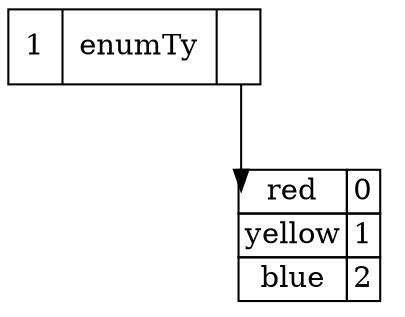 digraph G {
    splines=ortho;

    enumTy [shape=record, label="1 | enumTy | <3>", pos="0,0.3!"]

    enum [shape=plaintext, label=<
             <TABLE BORDER="0" CELLBORDER="1" CELLSPACING="0">
             <TR><TD PORT="r">red</TD><TD>0</TD></TR>
             <TR><TD>yellow</TD><TD>1</TD></TR>
             <TR><TD>blue</TD><TD>2</TD></TR>
             </TABLE>>, pos="1.5,0!"]

    enumTy:3 -> enum:r:w

}